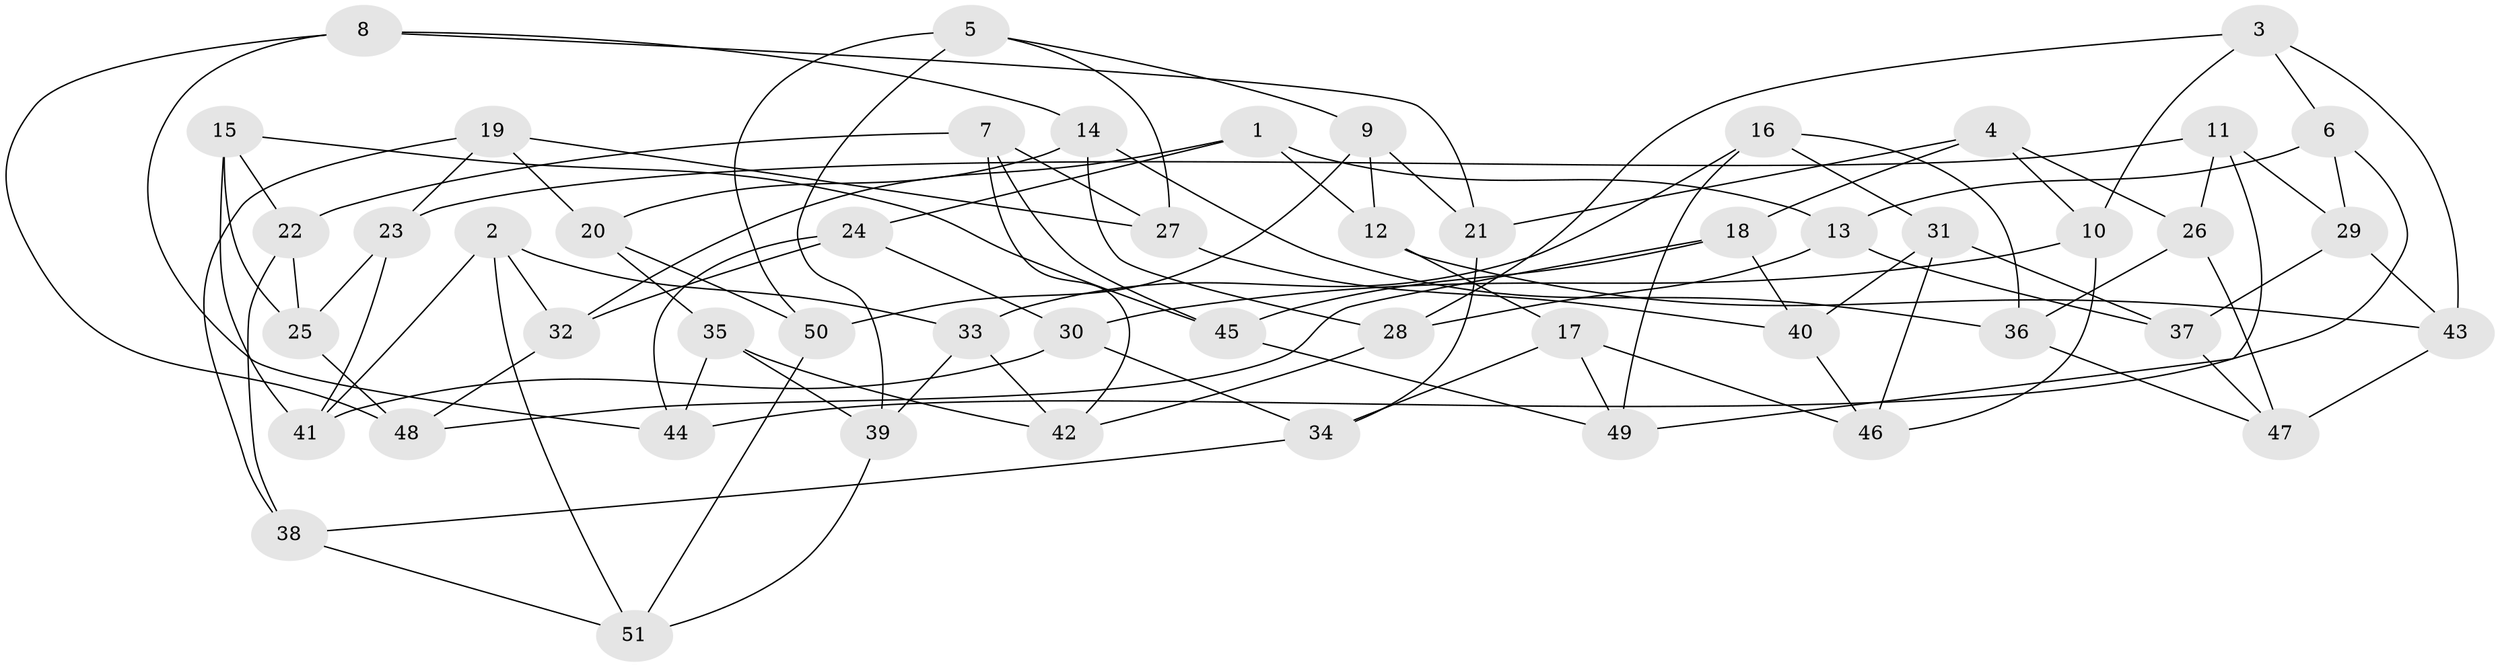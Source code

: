 // coarse degree distribution, {5: 0.25, 6: 0.5714285714285714, 4: 0.14285714285714285, 3: 0.03571428571428571}
// Generated by graph-tools (version 1.1) at 2025/42/03/06/25 10:42:23]
// undirected, 51 vertices, 102 edges
graph export_dot {
graph [start="1"]
  node [color=gray90,style=filled];
  1;
  2;
  3;
  4;
  5;
  6;
  7;
  8;
  9;
  10;
  11;
  12;
  13;
  14;
  15;
  16;
  17;
  18;
  19;
  20;
  21;
  22;
  23;
  24;
  25;
  26;
  27;
  28;
  29;
  30;
  31;
  32;
  33;
  34;
  35;
  36;
  37;
  38;
  39;
  40;
  41;
  42;
  43;
  44;
  45;
  46;
  47;
  48;
  49;
  50;
  51;
  1 -- 32;
  1 -- 24;
  1 -- 13;
  1 -- 12;
  2 -- 41;
  2 -- 33;
  2 -- 32;
  2 -- 51;
  3 -- 28;
  3 -- 10;
  3 -- 6;
  3 -- 43;
  4 -- 26;
  4 -- 18;
  4 -- 21;
  4 -- 10;
  5 -- 9;
  5 -- 39;
  5 -- 50;
  5 -- 27;
  6 -- 13;
  6 -- 29;
  6 -- 44;
  7 -- 42;
  7 -- 22;
  7 -- 45;
  7 -- 27;
  8 -- 14;
  8 -- 44;
  8 -- 48;
  8 -- 21;
  9 -- 21;
  9 -- 50;
  9 -- 12;
  10 -- 30;
  10 -- 46;
  11 -- 23;
  11 -- 49;
  11 -- 29;
  11 -- 26;
  12 -- 17;
  12 -- 43;
  13 -- 37;
  13 -- 28;
  14 -- 20;
  14 -- 36;
  14 -- 28;
  15 -- 45;
  15 -- 25;
  15 -- 22;
  15 -- 41;
  16 -- 31;
  16 -- 36;
  16 -- 33;
  16 -- 49;
  17 -- 34;
  17 -- 49;
  17 -- 46;
  18 -- 40;
  18 -- 45;
  18 -- 48;
  19 -- 23;
  19 -- 38;
  19 -- 20;
  19 -- 27;
  20 -- 35;
  20 -- 50;
  21 -- 34;
  22 -- 25;
  22 -- 38;
  23 -- 25;
  23 -- 41;
  24 -- 44;
  24 -- 32;
  24 -- 30;
  25 -- 48;
  26 -- 36;
  26 -- 47;
  27 -- 40;
  28 -- 42;
  29 -- 37;
  29 -- 43;
  30 -- 41;
  30 -- 34;
  31 -- 46;
  31 -- 37;
  31 -- 40;
  32 -- 48;
  33 -- 39;
  33 -- 42;
  34 -- 38;
  35 -- 42;
  35 -- 44;
  35 -- 39;
  36 -- 47;
  37 -- 47;
  38 -- 51;
  39 -- 51;
  40 -- 46;
  43 -- 47;
  45 -- 49;
  50 -- 51;
}
